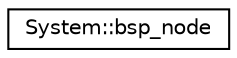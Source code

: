 digraph G
{
  edge [fontname="Helvetica",fontsize="10",labelfontname="Helvetica",labelfontsize="10"];
  node [fontname="Helvetica",fontsize="10",shape=record];
  rankdir="LR";
  Node1 [label="System::bsp_node",height=0.2,width=0.4,color="black", fillcolor="white", style="filled",URL="$struct_system_1_1bsp__node.html"];
}
